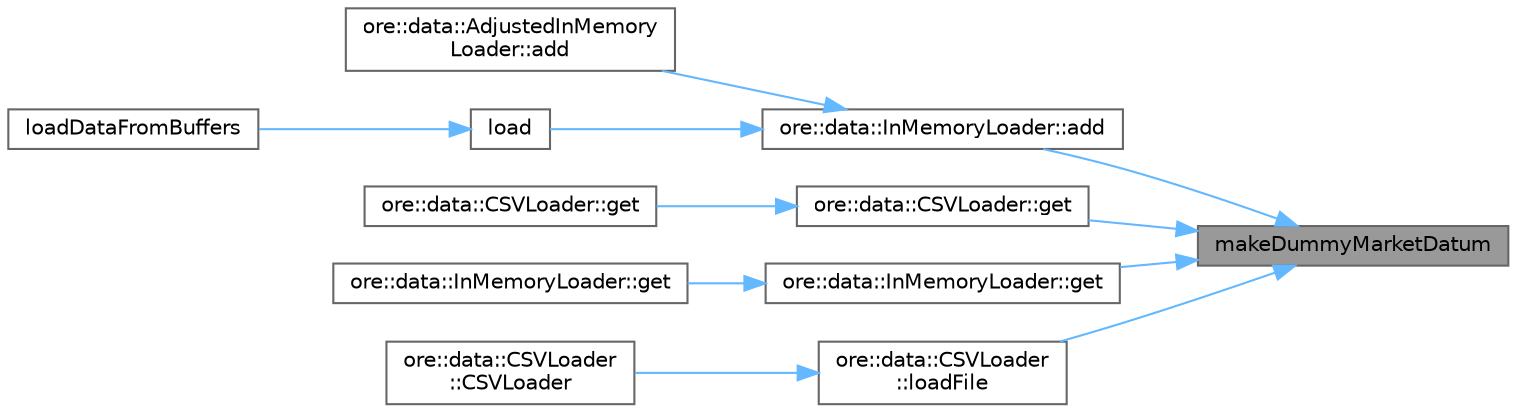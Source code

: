 digraph "makeDummyMarketDatum"
{
 // INTERACTIVE_SVG=YES
 // LATEX_PDF_SIZE
  bgcolor="transparent";
  edge [fontname=Helvetica,fontsize=10,labelfontname=Helvetica,labelfontsize=10];
  node [fontname=Helvetica,fontsize=10,shape=box,height=0.2,width=0.4];
  rankdir="RL";
  Node1 [label="makeDummyMarketDatum",height=0.2,width=0.4,color="gray40", fillcolor="grey60", style="filled", fontcolor="black",tooltip=" "];
  Node1 -> Node2 [dir="back",color="steelblue1",style="solid"];
  Node2 [label="ore::data::InMemoryLoader::add",height=0.2,width=0.4,color="grey40", fillcolor="white", style="filled",URL="$classore_1_1data_1_1_in_memory_loader.html#ab033d7bbd4da0af2f75abb8952fcacce",tooltip=" "];
  Node2 -> Node3 [dir="back",color="steelblue1",style="solid"];
  Node3 [label="ore::data::AdjustedInMemory\lLoader::add",height=0.2,width=0.4,color="grey40", fillcolor="white", style="filled",URL="$classore_1_1data_1_1_adjusted_in_memory_loader.html#a394ea65c115638a789b7e4793aed8f8a",tooltip=" "];
  Node2 -> Node4 [dir="back",color="steelblue1",style="solid"];
  Node4 [label="load",height=0.2,width=0.4,color="grey40", fillcolor="white", style="filled",URL="$namespaceore_1_1data.html#a42f1390d171c5924c3fa721f51a32200",tooltip=" "];
  Node4 -> Node5 [dir="back",color="steelblue1",style="solid"];
  Node5 [label="loadDataFromBuffers",height=0.2,width=0.4,color="grey40", fillcolor="white", style="filled",URL="$namespaceore_1_1data.html#a22d0bfabdad131343a5f49618b7db10d",tooltip="Utility function for loading market quotes and fixings from an in memory csv buffer."];
  Node1 -> Node6 [dir="back",color="steelblue1",style="solid"];
  Node6 [label="ore::data::CSVLoader::get",height=0.2,width=0.4,color="grey40", fillcolor="white", style="filled",URL="$classore_1_1data_1_1_c_s_v_loader.html#a8148586c75e4912f4d2d0ade83e34b19",tooltip="get quote by its unique name, throws if not existent, override in derived classes for performance"];
  Node6 -> Node7 [dir="back",color="steelblue1",style="solid"];
  Node7 [label="ore::data::CSVLoader::get",height=0.2,width=0.4,color="grey40", fillcolor="white", style="filled",URL="$classore_1_1data_1_1_c_s_v_loader.html#ad511d01ae42756876d9a116d19d8107a",tooltip="get quotes matching a wildcard"];
  Node1 -> Node8 [dir="back",color="steelblue1",style="solid"];
  Node8 [label="ore::data::InMemoryLoader::get",height=0.2,width=0.4,color="grey40", fillcolor="white", style="filled",URL="$classore_1_1data_1_1_in_memory_loader.html#a8148586c75e4912f4d2d0ade83e34b19",tooltip="get quote by its unique name, throws if not existent, override in derived classes for performance"];
  Node8 -> Node9 [dir="back",color="steelblue1",style="solid"];
  Node9 [label="ore::data::InMemoryLoader::get",height=0.2,width=0.4,color="grey40", fillcolor="white", style="filled",URL="$classore_1_1data_1_1_in_memory_loader.html#ad511d01ae42756876d9a116d19d8107a",tooltip="get quotes matching a wildcard, this should be overriden in derived classes for performance"];
  Node1 -> Node10 [dir="back",color="steelblue1",style="solid"];
  Node10 [label="ore::data::CSVLoader\l::loadFile",height=0.2,width=0.4,color="grey40", fillcolor="white", style="filled",URL="$classore_1_1data_1_1_c_s_v_loader.html#af8a277c7dc57076a3daec6356ccc1be3",tooltip=" "];
  Node10 -> Node11 [dir="back",color="steelblue1",style="solid"];
  Node11 [label="ore::data::CSVLoader\l::CSVLoader",height=0.2,width=0.4,color="grey40", fillcolor="white", style="filled",URL="$classore_1_1data_1_1_c_s_v_loader.html#a9cd43c2280d0cee91b282fe13b36679d",tooltip=" "];
}
